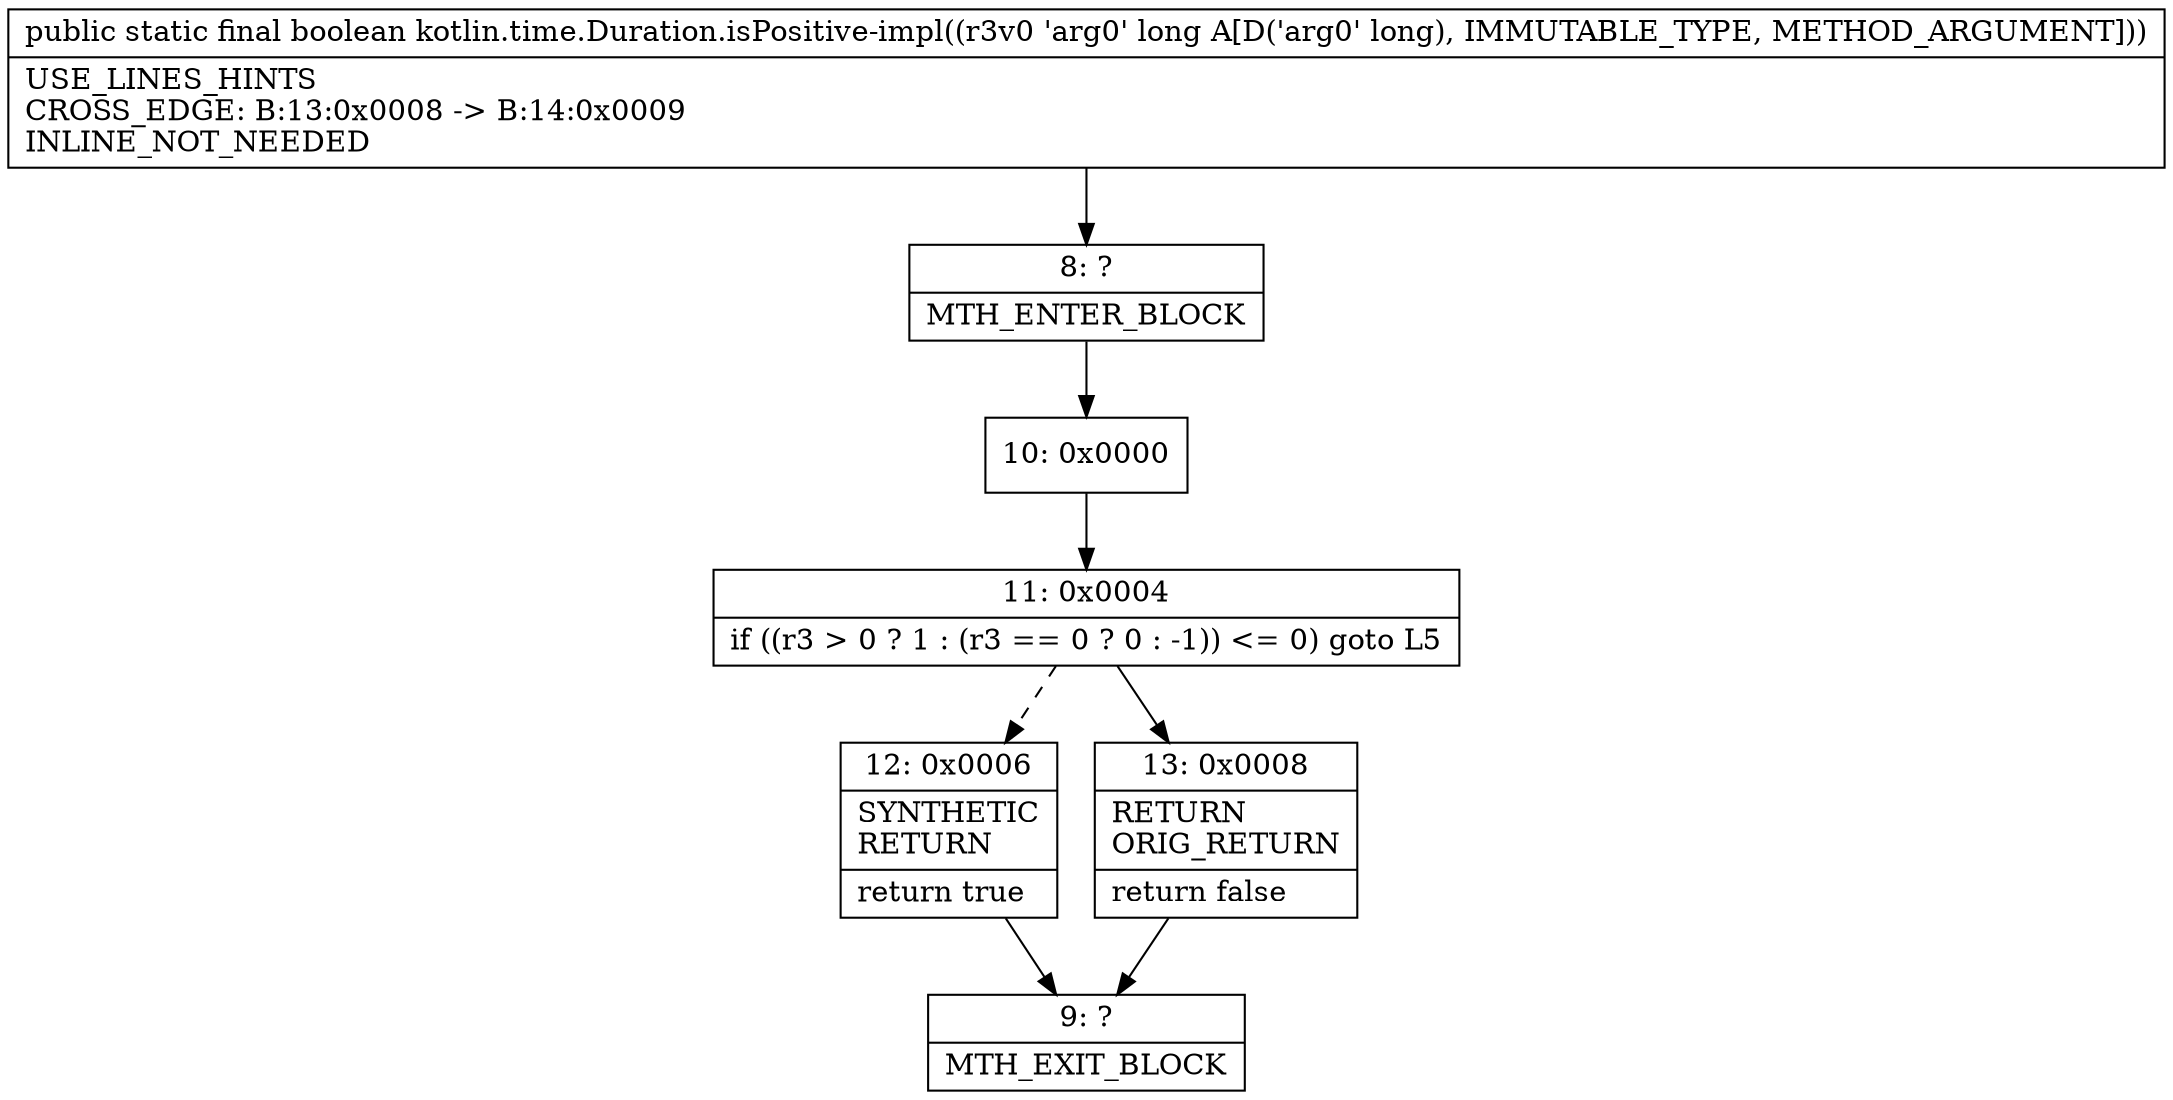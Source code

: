 digraph "CFG forkotlin.time.Duration.isPositive\-impl(J)Z" {
Node_8 [shape=record,label="{8\:\ ?|MTH_ENTER_BLOCK\l}"];
Node_10 [shape=record,label="{10\:\ 0x0000}"];
Node_11 [shape=record,label="{11\:\ 0x0004|if ((r3 \> 0 ? 1 : (r3 == 0 ? 0 : \-1)) \<= 0) goto L5\l}"];
Node_12 [shape=record,label="{12\:\ 0x0006|SYNTHETIC\lRETURN\l|return true\l}"];
Node_9 [shape=record,label="{9\:\ ?|MTH_EXIT_BLOCK\l}"];
Node_13 [shape=record,label="{13\:\ 0x0008|RETURN\lORIG_RETURN\l|return false\l}"];
MethodNode[shape=record,label="{public static final boolean kotlin.time.Duration.isPositive\-impl((r3v0 'arg0' long A[D('arg0' long), IMMUTABLE_TYPE, METHOD_ARGUMENT]))  | USE_LINES_HINTS\lCROSS_EDGE: B:13:0x0008 \-\> B:14:0x0009\lINLINE_NOT_NEEDED\l}"];
MethodNode -> Node_8;Node_8 -> Node_10;
Node_10 -> Node_11;
Node_11 -> Node_12[style=dashed];
Node_11 -> Node_13;
Node_12 -> Node_9;
Node_13 -> Node_9;
}

